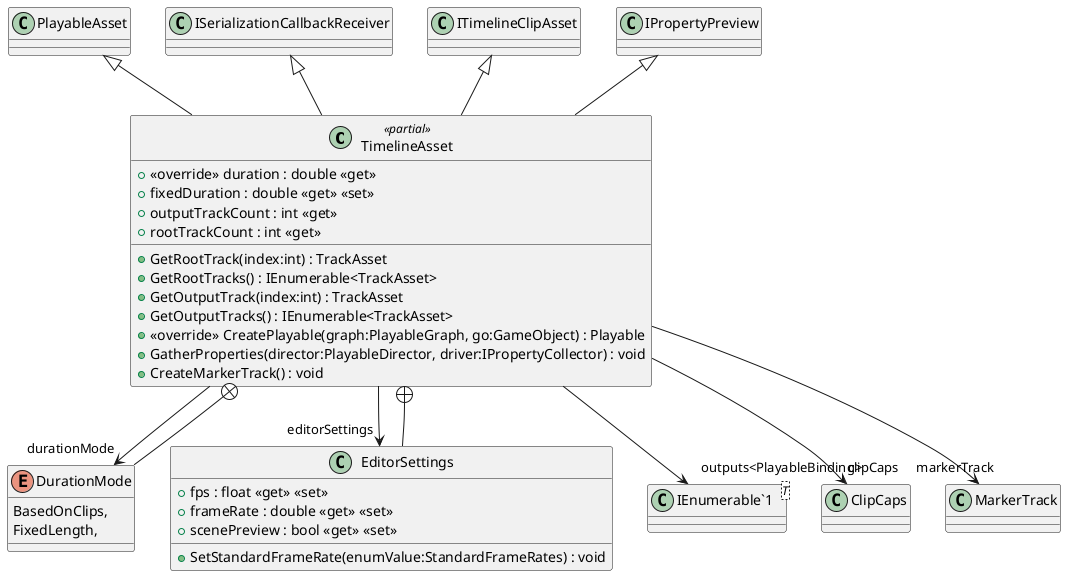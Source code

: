 @startuml
class TimelineAsset <<partial>> {
    + <<override>> duration : double <<get>>
    + fixedDuration : double <<get>> <<set>>
    + outputTrackCount : int <<get>>
    + rootTrackCount : int <<get>>
    + GetRootTrack(index:int) : TrackAsset
    + GetRootTracks() : IEnumerable<TrackAsset>
    + GetOutputTrack(index:int) : TrackAsset
    + GetOutputTracks() : IEnumerable<TrackAsset>
    + <<override>> CreatePlayable(graph:PlayableGraph, go:GameObject) : Playable
    + GatherProperties(director:PlayableDirector, driver:IPropertyCollector) : void
    + CreateMarkerTrack() : void
}
enum DurationMode {
    BasedOnClips,
    FixedLength,
}
class EditorSettings {
    + fps : float <<get>> <<set>>
    + frameRate : double <<get>> <<set>>
    + SetStandardFrameRate(enumValue:StandardFrameRates) : void
    + scenePreview : bool <<get>> <<set>>
}
class "IEnumerable`1"<T> {
}
PlayableAsset <|-- TimelineAsset
ISerializationCallbackReceiver <|-- TimelineAsset
ITimelineClipAsset <|-- TimelineAsset
IPropertyPreview <|-- TimelineAsset
TimelineAsset --> "editorSettings" EditorSettings
TimelineAsset --> "durationMode" DurationMode
TimelineAsset --> "outputs<PlayableBinding>" "IEnumerable`1"
TimelineAsset --> "clipCaps" ClipCaps
TimelineAsset --> "markerTrack" MarkerTrack
TimelineAsset +-- DurationMode
TimelineAsset +-- EditorSettings
@enduml

